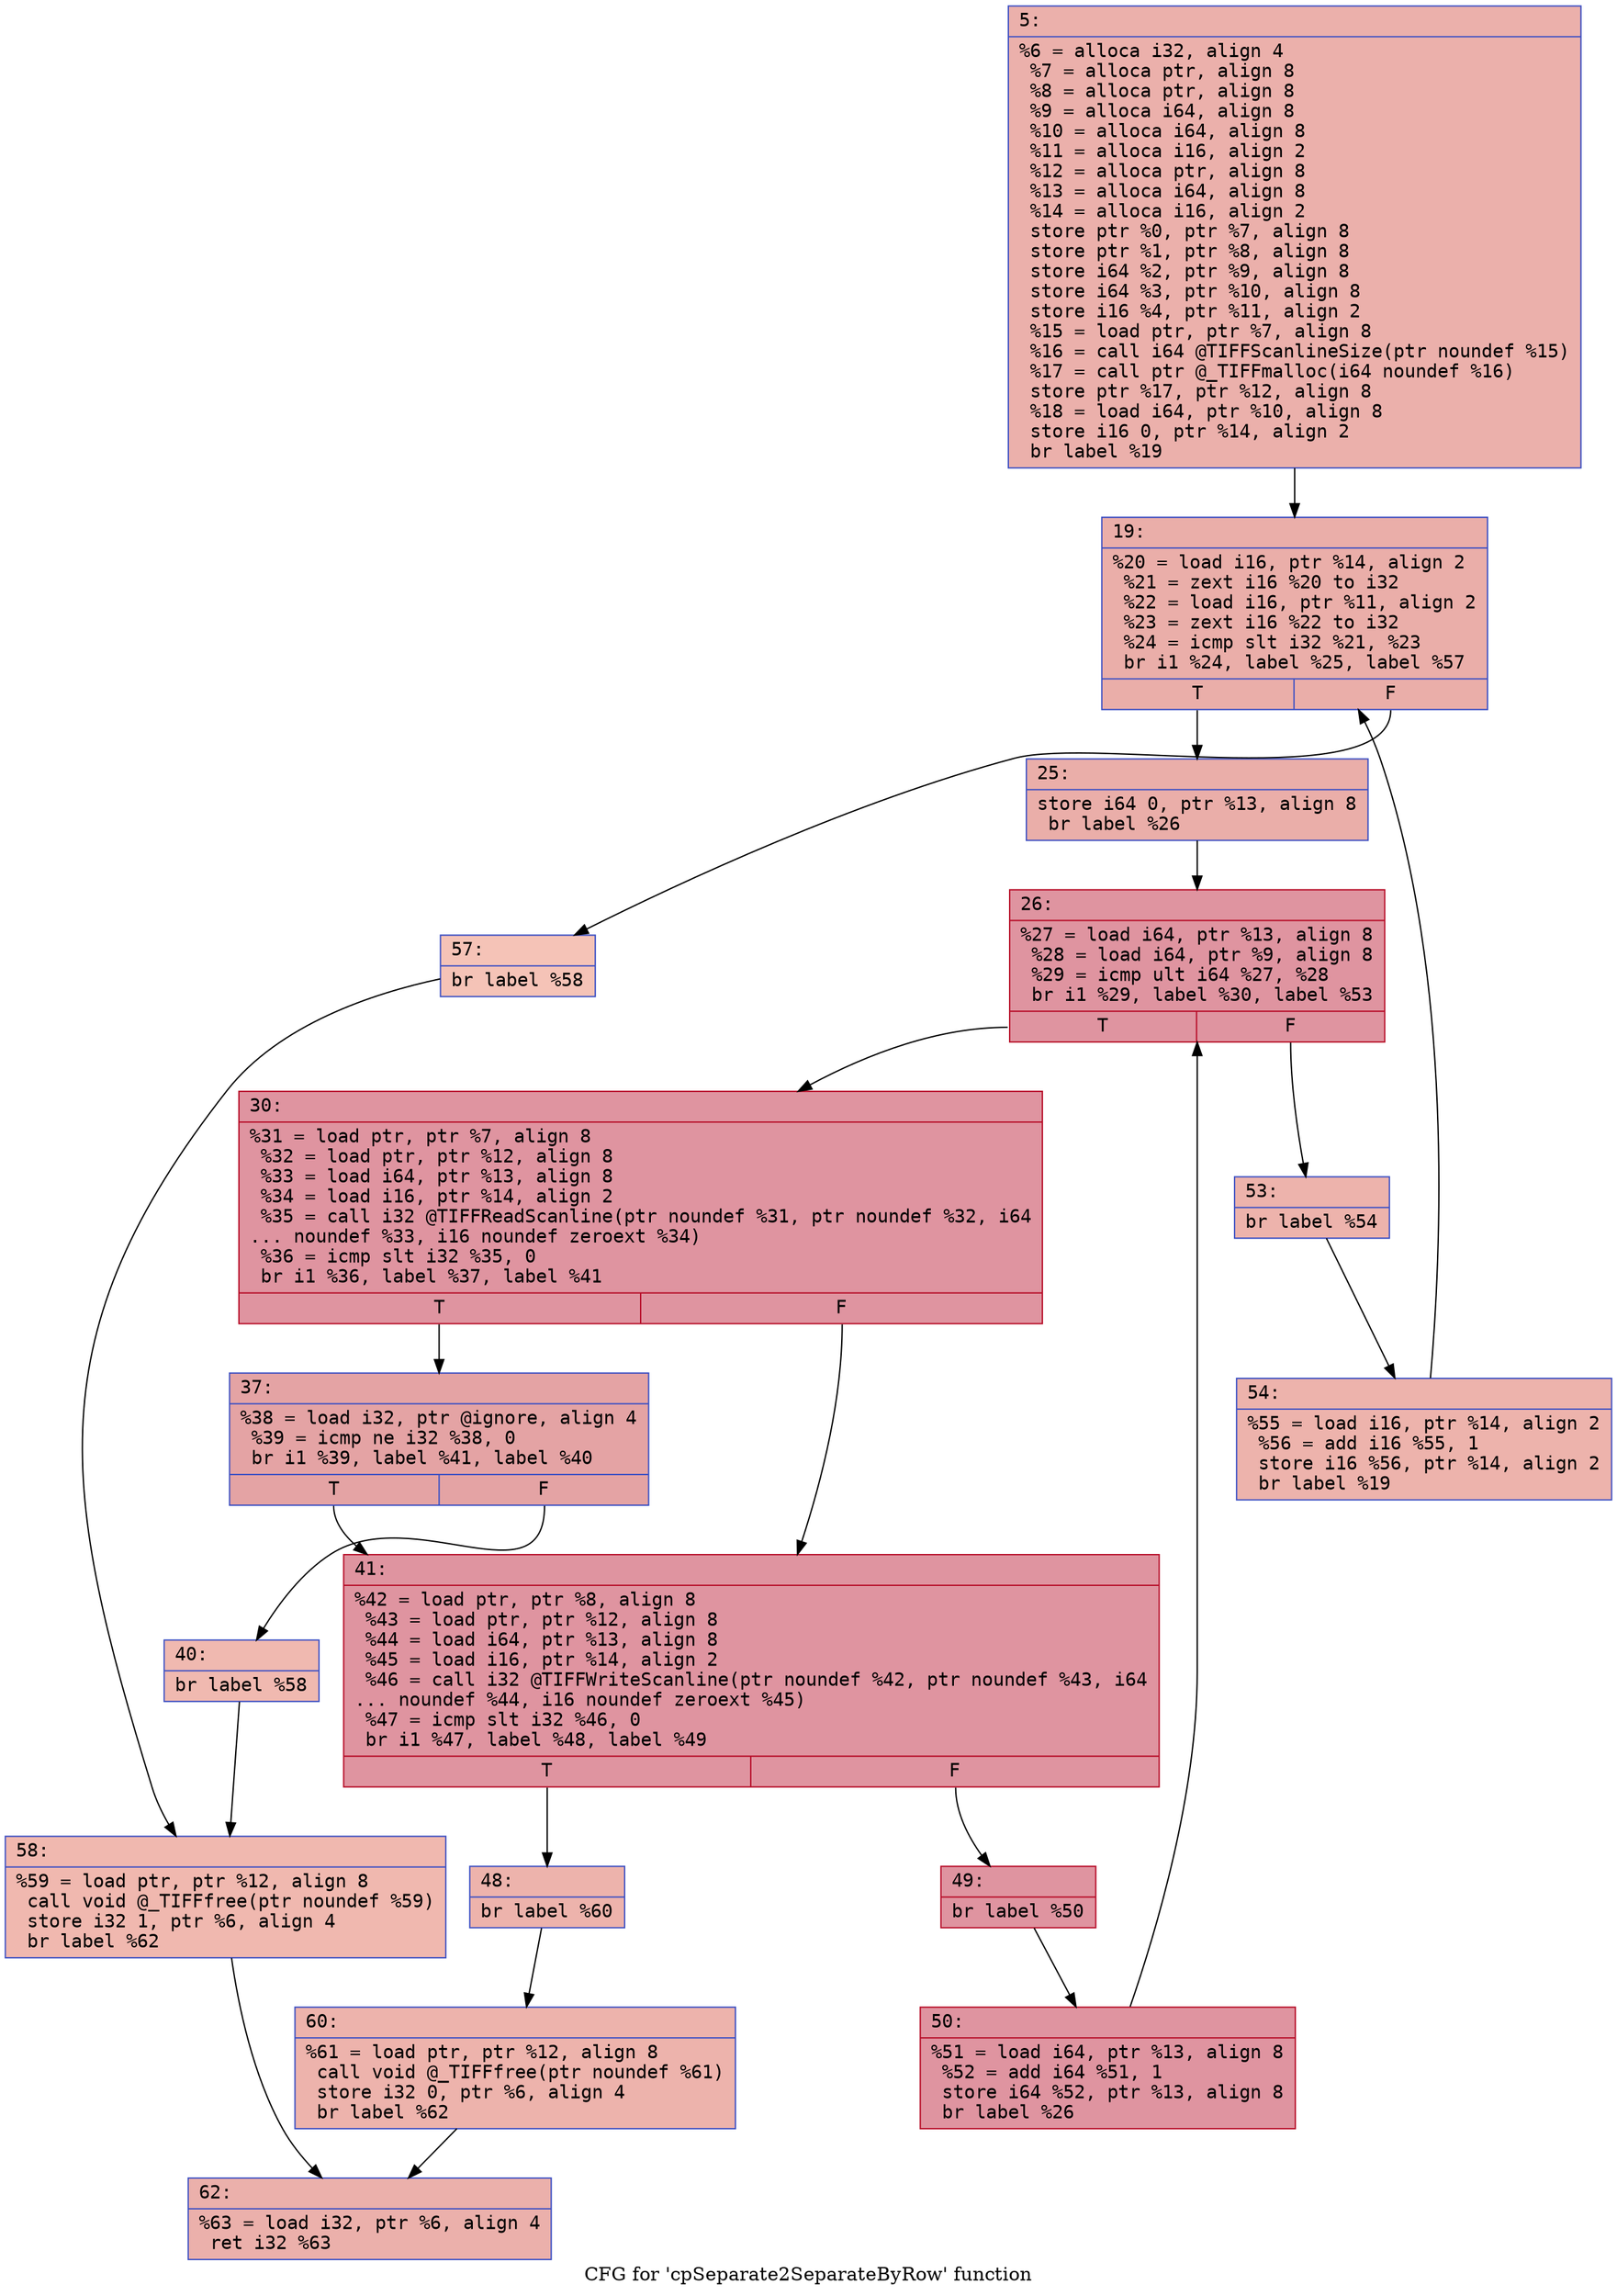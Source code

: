 digraph "CFG for 'cpSeparate2SeparateByRow' function" {
	label="CFG for 'cpSeparate2SeparateByRow' function";

	Node0x600001c49db0 [shape=record,color="#3d50c3ff", style=filled, fillcolor="#d24b4070" fontname="Courier",label="{5:\l|  %6 = alloca i32, align 4\l  %7 = alloca ptr, align 8\l  %8 = alloca ptr, align 8\l  %9 = alloca i64, align 8\l  %10 = alloca i64, align 8\l  %11 = alloca i16, align 2\l  %12 = alloca ptr, align 8\l  %13 = alloca i64, align 8\l  %14 = alloca i16, align 2\l  store ptr %0, ptr %7, align 8\l  store ptr %1, ptr %8, align 8\l  store i64 %2, ptr %9, align 8\l  store i64 %3, ptr %10, align 8\l  store i16 %4, ptr %11, align 2\l  %15 = load ptr, ptr %7, align 8\l  %16 = call i64 @TIFFScanlineSize(ptr noundef %15)\l  %17 = call ptr @_TIFFmalloc(i64 noundef %16)\l  store ptr %17, ptr %12, align 8\l  %18 = load i64, ptr %10, align 8\l  store i16 0, ptr %14, align 2\l  br label %19\l}"];
	Node0x600001c49db0 -> Node0x600001c49e00[tooltip="5 -> 19\nProbability 100.00%" ];
	Node0x600001c49e00 [shape=record,color="#3d50c3ff", style=filled, fillcolor="#d0473d70" fontname="Courier",label="{19:\l|  %20 = load i16, ptr %14, align 2\l  %21 = zext i16 %20 to i32\l  %22 = load i16, ptr %11, align 2\l  %23 = zext i16 %22 to i32\l  %24 = icmp slt i32 %21, %23\l  br i1 %24, label %25, label %57\l|{<s0>T|<s1>F}}"];
	Node0x600001c49e00:s0 -> Node0x600001c49e50[tooltip="19 -> 25\nProbability 96.88%" ];
	Node0x600001c49e00:s1 -> Node0x600001c4a1c0[tooltip="19 -> 57\nProbability 3.12%" ];
	Node0x600001c49e50 [shape=record,color="#3d50c3ff", style=filled, fillcolor="#d0473d70" fontname="Courier",label="{25:\l|  store i64 0, ptr %13, align 8\l  br label %26\l}"];
	Node0x600001c49e50 -> Node0x600001c49ea0[tooltip="25 -> 26\nProbability 100.00%" ];
	Node0x600001c49ea0 [shape=record,color="#b70d28ff", style=filled, fillcolor="#b70d2870" fontname="Courier",label="{26:\l|  %27 = load i64, ptr %13, align 8\l  %28 = load i64, ptr %9, align 8\l  %29 = icmp ult i64 %27, %28\l  br i1 %29, label %30, label %53\l|{<s0>T|<s1>F}}"];
	Node0x600001c49ea0:s0 -> Node0x600001c49ef0[tooltip="26 -> 30\nProbability 96.88%" ];
	Node0x600001c49ea0:s1 -> Node0x600001c4a120[tooltip="26 -> 53\nProbability 3.12%" ];
	Node0x600001c49ef0 [shape=record,color="#b70d28ff", style=filled, fillcolor="#b70d2870" fontname="Courier",label="{30:\l|  %31 = load ptr, ptr %7, align 8\l  %32 = load ptr, ptr %12, align 8\l  %33 = load i64, ptr %13, align 8\l  %34 = load i16, ptr %14, align 2\l  %35 = call i32 @TIFFReadScanline(ptr noundef %31, ptr noundef %32, i64\l... noundef %33, i16 noundef zeroext %34)\l  %36 = icmp slt i32 %35, 0\l  br i1 %36, label %37, label %41\l|{<s0>T|<s1>F}}"];
	Node0x600001c49ef0:s0 -> Node0x600001c49f40[tooltip="30 -> 37\nProbability 37.50%" ];
	Node0x600001c49ef0:s1 -> Node0x600001c49fe0[tooltip="30 -> 41\nProbability 62.50%" ];
	Node0x600001c49f40 [shape=record,color="#3d50c3ff", style=filled, fillcolor="#c32e3170" fontname="Courier",label="{37:\l|  %38 = load i32, ptr @ignore, align 4\l  %39 = icmp ne i32 %38, 0\l  br i1 %39, label %41, label %40\l|{<s0>T|<s1>F}}"];
	Node0x600001c49f40:s0 -> Node0x600001c49fe0[tooltip="37 -> 41\nProbability 96.88%" ];
	Node0x600001c49f40:s1 -> Node0x600001c49f90[tooltip="37 -> 40\nProbability 3.12%" ];
	Node0x600001c49f90 [shape=record,color="#3d50c3ff", style=filled, fillcolor="#de614d70" fontname="Courier",label="{40:\l|  br label %58\l}"];
	Node0x600001c49f90 -> Node0x600001c4a210[tooltip="40 -> 58\nProbability 100.00%" ];
	Node0x600001c49fe0 [shape=record,color="#b70d28ff", style=filled, fillcolor="#b70d2870" fontname="Courier",label="{41:\l|  %42 = load ptr, ptr %8, align 8\l  %43 = load ptr, ptr %12, align 8\l  %44 = load i64, ptr %13, align 8\l  %45 = load i16, ptr %14, align 2\l  %46 = call i32 @TIFFWriteScanline(ptr noundef %42, ptr noundef %43, i64\l... noundef %44, i16 noundef zeroext %45)\l  %47 = icmp slt i32 %46, 0\l  br i1 %47, label %48, label %49\l|{<s0>T|<s1>F}}"];
	Node0x600001c49fe0:s0 -> Node0x600001c4a030[tooltip="41 -> 48\nProbability 3.12%" ];
	Node0x600001c49fe0:s1 -> Node0x600001c4a080[tooltip="41 -> 49\nProbability 96.88%" ];
	Node0x600001c4a030 [shape=record,color="#3d50c3ff", style=filled, fillcolor="#d6524470" fontname="Courier",label="{48:\l|  br label %60\l}"];
	Node0x600001c4a030 -> Node0x600001c4a260[tooltip="48 -> 60\nProbability 100.00%" ];
	Node0x600001c4a080 [shape=record,color="#b70d28ff", style=filled, fillcolor="#b70d2870" fontname="Courier",label="{49:\l|  br label %50\l}"];
	Node0x600001c4a080 -> Node0x600001c4a0d0[tooltip="49 -> 50\nProbability 100.00%" ];
	Node0x600001c4a0d0 [shape=record,color="#b70d28ff", style=filled, fillcolor="#b70d2870" fontname="Courier",label="{50:\l|  %51 = load i64, ptr %13, align 8\l  %52 = add i64 %51, 1\l  store i64 %52, ptr %13, align 8\l  br label %26\l}"];
	Node0x600001c4a0d0 -> Node0x600001c49ea0[tooltip="50 -> 26\nProbability 100.00%" ];
	Node0x600001c4a120 [shape=record,color="#3d50c3ff", style=filled, fillcolor="#d6524470" fontname="Courier",label="{53:\l|  br label %54\l}"];
	Node0x600001c4a120 -> Node0x600001c4a170[tooltip="53 -> 54\nProbability 100.00%" ];
	Node0x600001c4a170 [shape=record,color="#3d50c3ff", style=filled, fillcolor="#d6524470" fontname="Courier",label="{54:\l|  %55 = load i16, ptr %14, align 2\l  %56 = add i16 %55, 1\l  store i16 %56, ptr %14, align 2\l  br label %19\l}"];
	Node0x600001c4a170 -> Node0x600001c49e00[tooltip="54 -> 19\nProbability 100.00%" ];
	Node0x600001c4a1c0 [shape=record,color="#3d50c3ff", style=filled, fillcolor="#e8765c70" fontname="Courier",label="{57:\l|  br label %58\l}"];
	Node0x600001c4a1c0 -> Node0x600001c4a210[tooltip="57 -> 58\nProbability 100.00%" ];
	Node0x600001c4a210 [shape=record,color="#3d50c3ff", style=filled, fillcolor="#dc5d4a70" fontname="Courier",label="{58:\l|  %59 = load ptr, ptr %12, align 8\l  call void @_TIFFfree(ptr noundef %59)\l  store i32 1, ptr %6, align 4\l  br label %62\l}"];
	Node0x600001c4a210 -> Node0x600001c4a2b0[tooltip="58 -> 62\nProbability 100.00%" ];
	Node0x600001c4a260 [shape=record,color="#3d50c3ff", style=filled, fillcolor="#d6524470" fontname="Courier",label="{60:\l|  %61 = load ptr, ptr %12, align 8\l  call void @_TIFFfree(ptr noundef %61)\l  store i32 0, ptr %6, align 4\l  br label %62\l}"];
	Node0x600001c4a260 -> Node0x600001c4a2b0[tooltip="60 -> 62\nProbability 100.00%" ];
	Node0x600001c4a2b0 [shape=record,color="#3d50c3ff", style=filled, fillcolor="#d24b4070" fontname="Courier",label="{62:\l|  %63 = load i32, ptr %6, align 4\l  ret i32 %63\l}"];
}
